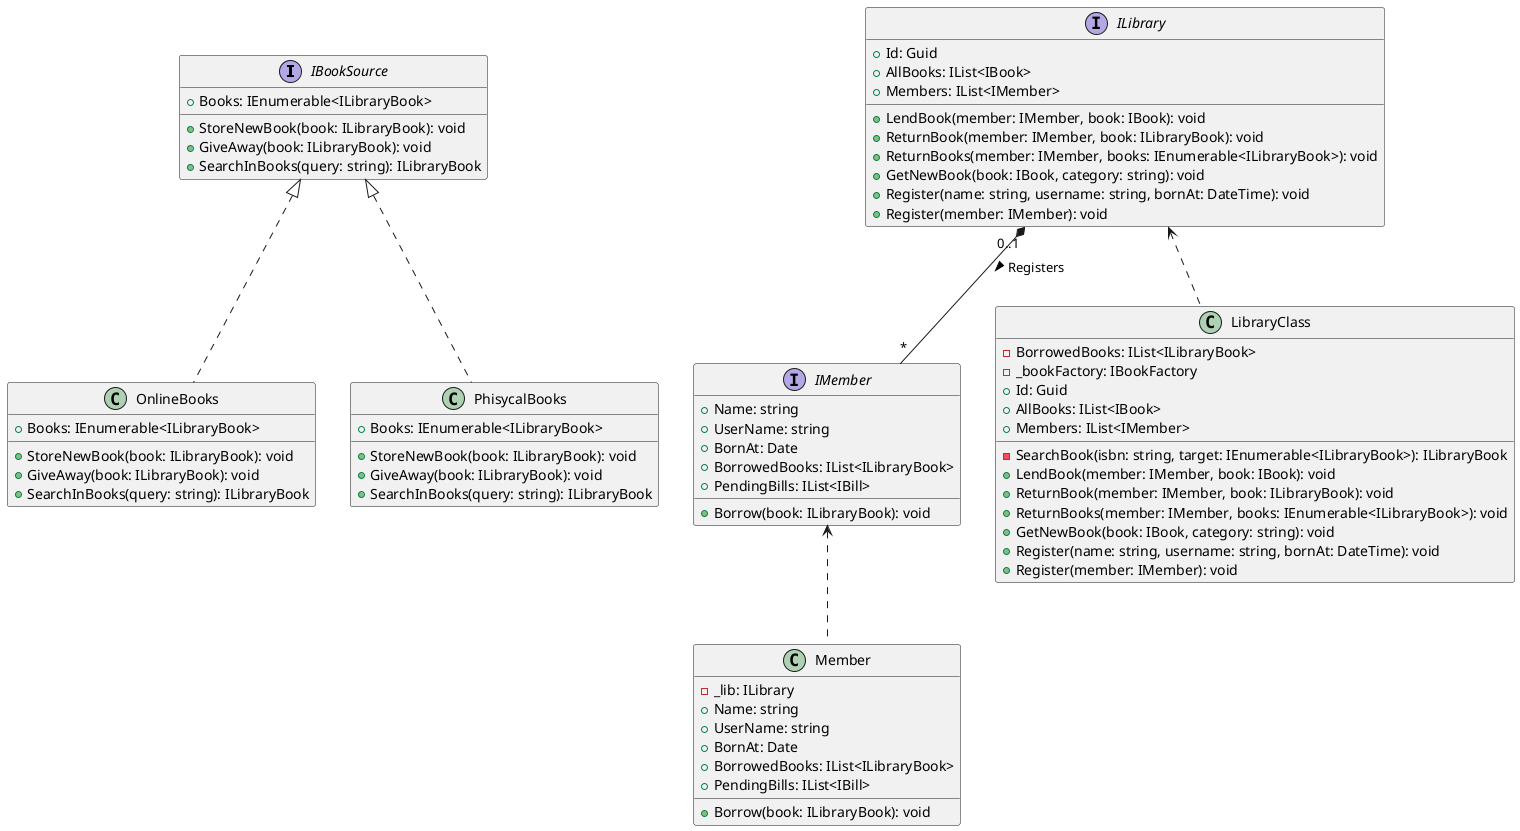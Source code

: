 @startuml Library (id=LIBRARY) 

interface IBookSource {
	+ Books: IEnumerable<ILibraryBook>
	+ StoreNewBook(book: ILibraryBook): void
	+ GiveAway(book: ILibraryBook): void
	+ SearchInBooks(query: string): ILibraryBook
}

class OnlineBooks implements IBookSource{
	+ Books: IEnumerable<ILibraryBook>
	+ StoreNewBook(book: ILibraryBook): void
	+ GiveAway(book: ILibraryBook): void
	+ SearchInBooks(query: string): ILibraryBook
}

class PhisycalBooks implements IBookSource{
	+ Books: IEnumerable<ILibraryBook>
	+ StoreNewBook(book: ILibraryBook): void
	+ GiveAway(book: ILibraryBook): void
	+ SearchInBooks(query: string): ILibraryBook
}

!startsub Rec
interface ILibrary{
	+ Id: Guid
	+ AllBooks: IList<IBook>
	+ Members: IList<IMember>
	+ LendBook(member: IMember, book: IBook): void
	+ ReturnBook(member: IMember, book: ILibraryBook): void
	+ ReturnBooks(member: IMember, books: IEnumerable<ILibraryBook>): void
	+ GetNewBook(book: IBook, category: string): void
	+ Register(name: string, username: string, bornAt: DateTime): void
	+ Register(member: IMember): void
}

interface IMember{
	+ Name: string
	+ UserName: string
	+ BornAt: Date
	+ BorrowedBooks: IList<ILibraryBook>
	+ PendingBills: IList<IBill>
	+ Borrow(book: ILibraryBook): void
}

!endsub


class LibraryClass{
	- BorrowedBooks: IList<ILibraryBook>
	- SearchBook(isbn: string, target: IEnumerable<ILibraryBook>): ILibraryBook
	- _bookFactory: IBookFactory
	+ Id: Guid
	+ AllBooks: IList<IBook>
	+ Members: IList<IMember>
	+ LendBook(member: IMember, book: IBook): void
	+ ReturnBook(member: IMember, book: ILibraryBook): void
	+ ReturnBooks(member: IMember, books: IEnumerable<ILibraryBook>): void
	+ GetNewBook(book: IBook, category: string): void
	+ Register(name: string, username: string, bornAt: DateTime): void
	+ Register(member: IMember): void
}




class Member{
	- _lib: ILibrary
	+ Name: string
	+ UserName: string
	+ BornAt: Date
	+ BorrowedBooks: IList<ILibraryBook>
	+ PendingBills: IList<IBill>
	+ Borrow(book: ILibraryBook): void
}

ILibrary <.. LibraryClass
ILibrary "0..1" *-- "*" IMember : Registers >
IMember <.. Member

@enduml